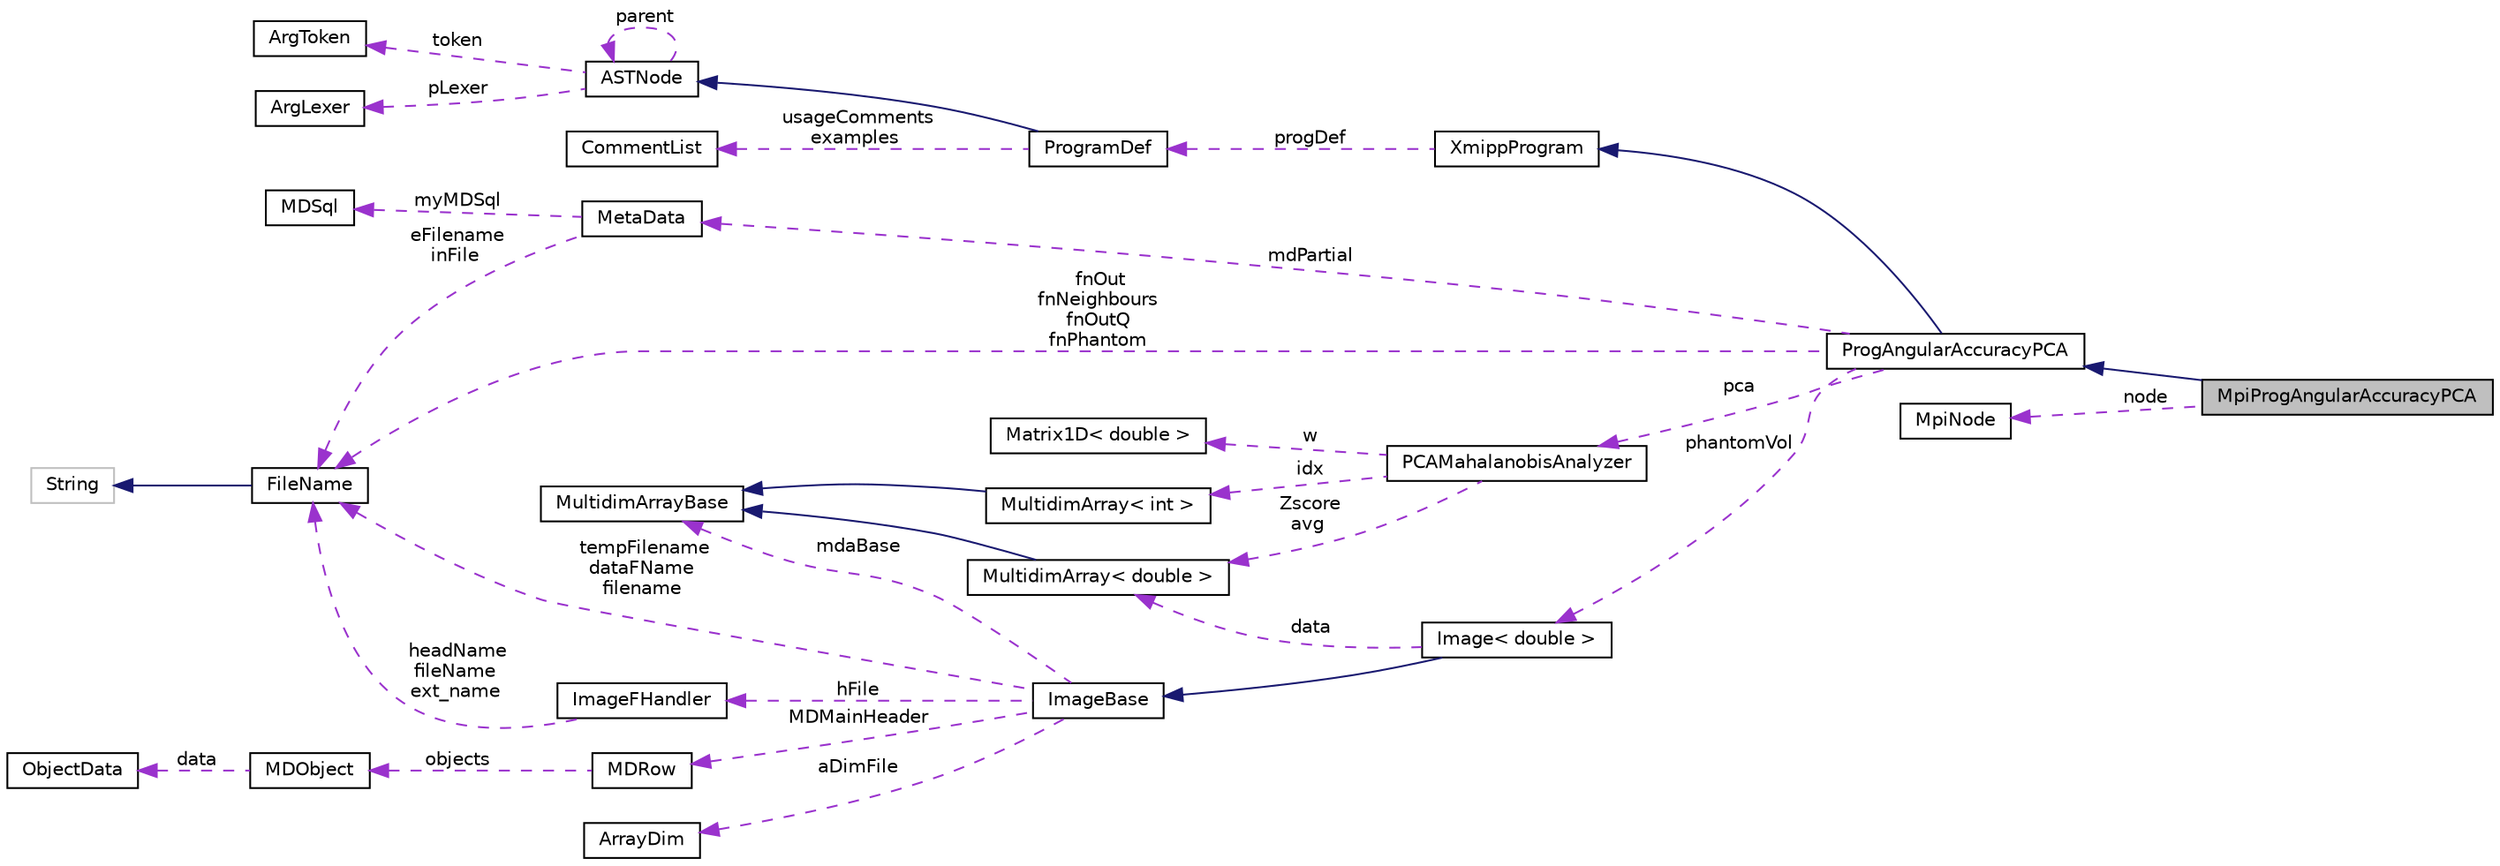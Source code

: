 digraph "MpiProgAngularAccuracyPCA"
{
  edge [fontname="Helvetica",fontsize="10",labelfontname="Helvetica",labelfontsize="10"];
  node [fontname="Helvetica",fontsize="10",shape=record];
  rankdir="LR";
  Node3 [label="MpiProgAngularAccuracyPCA",height=0.2,width=0.4,color="black", fillcolor="grey75", style="filled", fontcolor="black"];
  Node4 -> Node3 [dir="back",color="midnightblue",fontsize="10",style="solid",fontname="Helvetica"];
  Node4 [label="ProgAngularAccuracyPCA",height=0.2,width=0.4,color="black", fillcolor="white", style="filled",URL="$classProgAngularAccuracyPCA.html"];
  Node5 -> Node4 [dir="back",color="midnightblue",fontsize="10",style="solid",fontname="Helvetica"];
  Node5 [label="XmippProgram",height=0.2,width=0.4,color="black", fillcolor="white", style="filled",URL="$classXmippProgram.html"];
  Node6 -> Node5 [dir="back",color="darkorchid3",fontsize="10",style="dashed",label=" progDef" ,fontname="Helvetica"];
  Node6 [label="ProgramDef",height=0.2,width=0.4,color="black", fillcolor="white", style="filled",URL="$classProgramDef.html"];
  Node7 -> Node6 [dir="back",color="midnightblue",fontsize="10",style="solid",fontname="Helvetica"];
  Node7 [label="ASTNode",height=0.2,width=0.4,color="black", fillcolor="white", style="filled",URL="$classASTNode.html"];
  Node8 -> Node7 [dir="back",color="darkorchid3",fontsize="10",style="dashed",label=" token" ,fontname="Helvetica"];
  Node8 [label="ArgToken",height=0.2,width=0.4,color="black", fillcolor="white", style="filled",URL="$classArgToken.html"];
  Node9 -> Node7 [dir="back",color="darkorchid3",fontsize="10",style="dashed",label=" pLexer" ,fontname="Helvetica"];
  Node9 [label="ArgLexer",height=0.2,width=0.4,color="black", fillcolor="white", style="filled",URL="$classArgLexer.html"];
  Node7 -> Node7 [dir="back",color="darkorchid3",fontsize="10",style="dashed",label=" parent" ,fontname="Helvetica"];
  Node10 -> Node6 [dir="back",color="darkorchid3",fontsize="10",style="dashed",label=" usageComments\nexamples" ,fontname="Helvetica"];
  Node10 [label="CommentList",height=0.2,width=0.4,color="black", fillcolor="white", style="filled",URL="$classCommentList.html"];
  Node11 -> Node4 [dir="back",color="darkorchid3",fontsize="10",style="dashed",label=" mdPartial" ,fontname="Helvetica"];
  Node11 [label="MetaData",height=0.2,width=0.4,color="black", fillcolor="white", style="filled",URL="$classMetaData.html"];
  Node12 -> Node11 [dir="back",color="darkorchid3",fontsize="10",style="dashed",label=" myMDSql" ,fontname="Helvetica"];
  Node12 [label="MDSql",height=0.2,width=0.4,color="black", fillcolor="white", style="filled",URL="$classMDSql.html"];
  Node13 -> Node11 [dir="back",color="darkorchid3",fontsize="10",style="dashed",label=" eFilename\ninFile" ,fontname="Helvetica"];
  Node13 [label="FileName",height=0.2,width=0.4,color="black", fillcolor="white", style="filled",URL="$classFileName.html"];
  Node14 -> Node13 [dir="back",color="midnightblue",fontsize="10",style="solid",fontname="Helvetica"];
  Node14 [label="String",height=0.2,width=0.4,color="grey75", fillcolor="white", style="filled"];
  Node15 -> Node4 [dir="back",color="darkorchid3",fontsize="10",style="dashed",label=" pca" ,fontname="Helvetica"];
  Node15 [label="PCAMahalanobisAnalyzer",height=0.2,width=0.4,color="black", fillcolor="white", style="filled",URL="$classPCAMahalanobisAnalyzer.html"];
  Node16 -> Node15 [dir="back",color="darkorchid3",fontsize="10",style="dashed",label=" w" ,fontname="Helvetica"];
  Node16 [label="Matrix1D\< double \>",height=0.2,width=0.4,color="black", fillcolor="white", style="filled",URL="$classMatrix1D.html"];
  Node17 -> Node15 [dir="back",color="darkorchid3",fontsize="10",style="dashed",label=" Zscore\navg" ,fontname="Helvetica"];
  Node17 [label="MultidimArray\< double \>",height=0.2,width=0.4,color="black", fillcolor="white", style="filled",URL="$classMultidimArray.html"];
  Node18 -> Node17 [dir="back",color="midnightblue",fontsize="10",style="solid",fontname="Helvetica"];
  Node18 [label="MultidimArrayBase",height=0.2,width=0.4,color="black", fillcolor="white", style="filled",URL="$classMultidimArrayBase.html"];
  Node19 -> Node15 [dir="back",color="darkorchid3",fontsize="10",style="dashed",label=" idx" ,fontname="Helvetica"];
  Node19 [label="MultidimArray\< int \>",height=0.2,width=0.4,color="black", fillcolor="white", style="filled",URL="$classMultidimArray.html"];
  Node18 -> Node19 [dir="back",color="midnightblue",fontsize="10",style="solid",fontname="Helvetica"];
  Node20 -> Node4 [dir="back",color="darkorchid3",fontsize="10",style="dashed",label=" phantomVol" ,fontname="Helvetica"];
  Node20 [label="Image\< double \>",height=0.2,width=0.4,color="black", fillcolor="white", style="filled",URL="$classImage.html"];
  Node21 -> Node20 [dir="back",color="midnightblue",fontsize="10",style="solid",fontname="Helvetica"];
  Node21 [label="ImageBase",height=0.2,width=0.4,color="black", fillcolor="white", style="filled",URL="$classImageBase.html",tooltip="Image base class. "];
  Node18 -> Node21 [dir="back",color="darkorchid3",fontsize="10",style="dashed",label=" mdaBase" ,fontname="Helvetica"];
  Node22 -> Node21 [dir="back",color="darkorchid3",fontsize="10",style="dashed",label=" hFile" ,fontname="Helvetica"];
  Node22 [label="ImageFHandler",height=0.2,width=0.4,color="black", fillcolor="white", style="filled",URL="$structImageFHandler.html"];
  Node13 -> Node22 [dir="back",color="darkorchid3",fontsize="10",style="dashed",label=" headName\nfileName\next_name" ,fontname="Helvetica"];
  Node23 -> Node21 [dir="back",color="darkorchid3",fontsize="10",style="dashed",label=" MDMainHeader" ,fontname="Helvetica"];
  Node23 [label="MDRow",height=0.2,width=0.4,color="black", fillcolor="white", style="filled",URL="$classMDRow.html"];
  Node24 -> Node23 [dir="back",color="darkorchid3",fontsize="10",style="dashed",label=" objects" ,fontname="Helvetica"];
  Node24 [label="MDObject",height=0.2,width=0.4,color="black", fillcolor="white", style="filled",URL="$classMDObject.html"];
  Node25 -> Node24 [dir="back",color="darkorchid3",fontsize="10",style="dashed",label=" data" ,fontname="Helvetica"];
  Node25 [label="ObjectData",height=0.2,width=0.4,color="black", fillcolor="white", style="filled",URL="$unionObjectData.html"];
  Node26 -> Node21 [dir="back",color="darkorchid3",fontsize="10",style="dashed",label=" aDimFile" ,fontname="Helvetica"];
  Node26 [label="ArrayDim",height=0.2,width=0.4,color="black", fillcolor="white", style="filled",URL="$structArrayDim.html"];
  Node13 -> Node21 [dir="back",color="darkorchid3",fontsize="10",style="dashed",label=" tempFilename\ndataFName\nfilename" ,fontname="Helvetica"];
  Node17 -> Node20 [dir="back",color="darkorchid3",fontsize="10",style="dashed",label=" data" ,fontname="Helvetica"];
  Node13 -> Node4 [dir="back",color="darkorchid3",fontsize="10",style="dashed",label=" fnOut\nfnNeighbours\nfnOutQ\nfnPhantom" ,fontname="Helvetica"];
  Node27 -> Node3 [dir="back",color="darkorchid3",fontsize="10",style="dashed",label=" node" ,fontname="Helvetica"];
  Node27 [label="MpiNode",height=0.2,width=0.4,color="black", fillcolor="white", style="filled",URL="$classMpiNode.html"];
}
